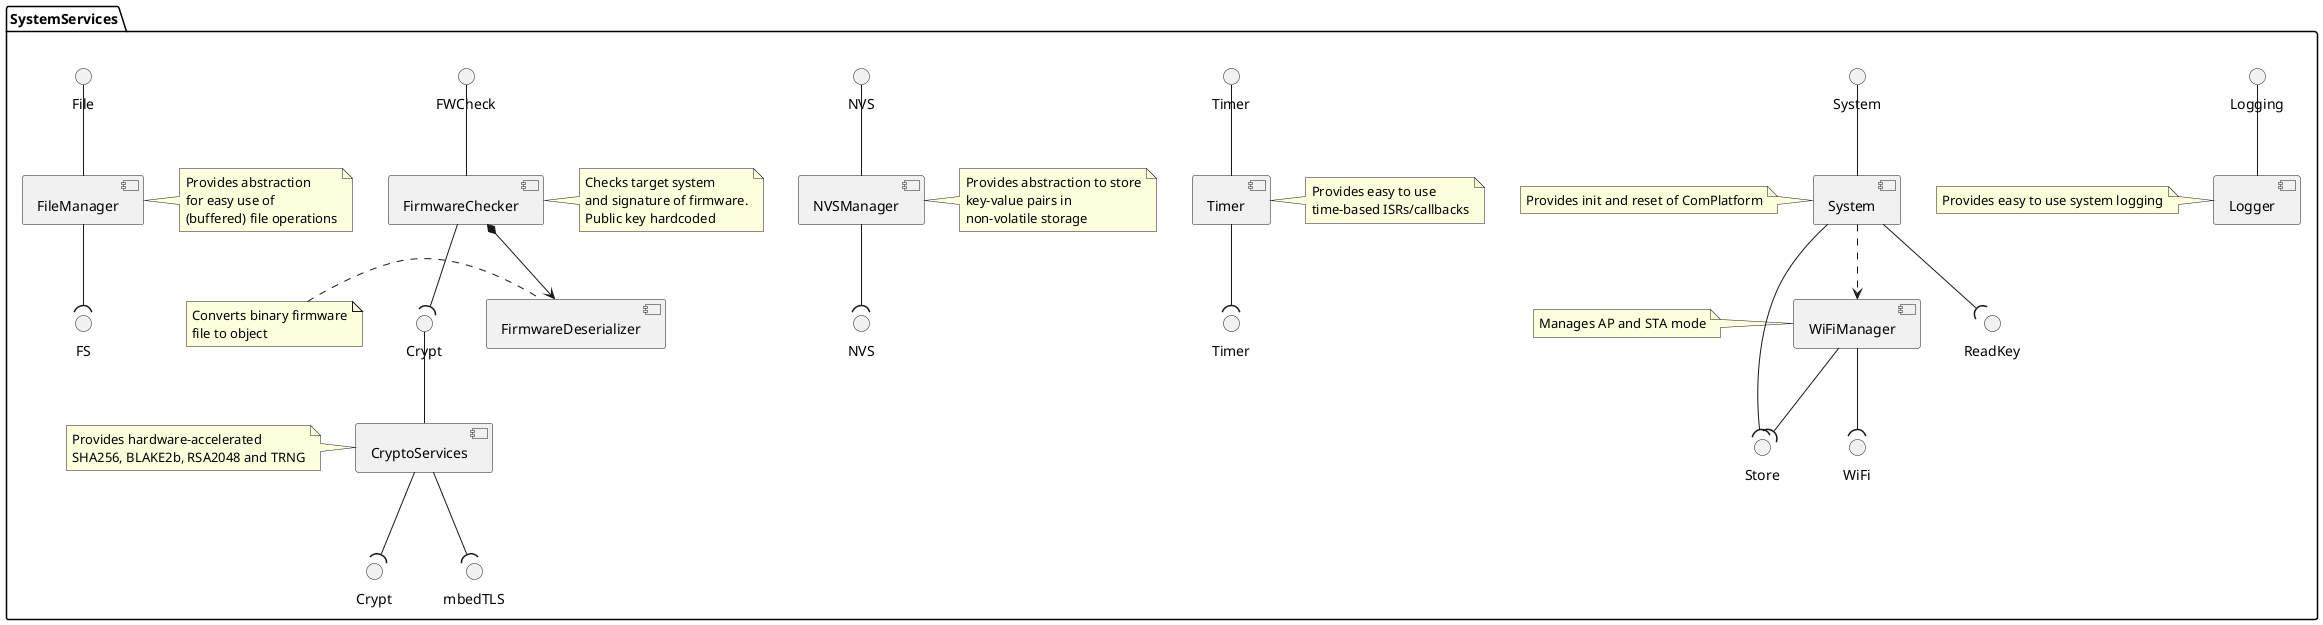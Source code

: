 @startuml
package SystemServices {
    interface "Crypt" as crypthal
    interface "mbedTLS" as mbedtlshal
    interface "NVS" as nvshal
    interface "FS" as fshal
    interface "ReadKey" as readkey
    interface "WiFi" as wifihal
    interface "Store" as store
    interface "Timer" as timerhal
    interface "System" as systemhal

    interface "FWCheck" as FWCheck
    interface "File" as File
    interface "Crypt" as Crypt
    interface "NVS" as nvs
    interface "Timer" as Timer
    interface "Logging" as Logging

    component "System" as initcom
    component "FirmwareChecker" as firmwarecheck
    component "FirmwareDeserializer" as fwdeserializer
    component "CryptoServices" as cryptoservices
    component "FileManager" as filemanager
    component "NVSManager" as nvsmanager
    component "Timer" as timer
    component "WiFiManager" as wifilayerhal
    component "Logger" as logger

    note left of cryptoservices : Provides hardware-accelerated\nSHA256, BLAKE2b, RSA2048 and TRNG
    note left of fwdeserializer : Converts binary firmware\nfile to object
    note right of firmwarecheck : Checks target system\nand signature of firmware.\nPublic key hardcoded
    note right of filemanager : Provides abstraction\nfor easy use of\n(buffered) file operations
    note right of nvsmanager : Provides abstraction to store\nkey-value pairs in\nnon-volatile storage
    note left of initcom : Provides init and reset of ComPlatform
    note right of timer: Provides easy to use\ntime-based ISRs/callbacks
    note left of wifilayerhal: Manages AP and STA mode
    note left of logger: Provides easy to use system logging

    filemanager -up- File
    firmwarecheck -up- FWCheck
    cryptoservices -up- Crypt
    nvsmanager -up- nvs
    timer -up-Timer
    initcom -up- systemhal
    logger -up- Logging

    initcom ..> wifilayerhal
    firmwarecheck *--> fwdeserializer

    firmwarecheck -down-(Crypt
    nvsmanager -down-(nvshal
    filemanager -down-(fshal
    initcom -down-(readkey
    initcom -down-(store
    wifilayerhal -down-(wifihal
    wifilayerhal -down-(store
    cryptoservices -down-(crypthal
    cryptoservices -down-(mbedtlshal
    timer -down-(timerhal   
}
@enduml